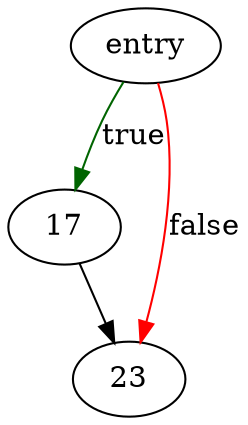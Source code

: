 digraph "i_ring_push" {
	// Node definitions.
	2 [label=entry];
	17;
	23;

	// Edge definitions.
	2 -> 17 [
		color=darkgreen
		label=true
	];
	2 -> 23 [
		color=red
		label=false
	];
	17 -> 23;
}